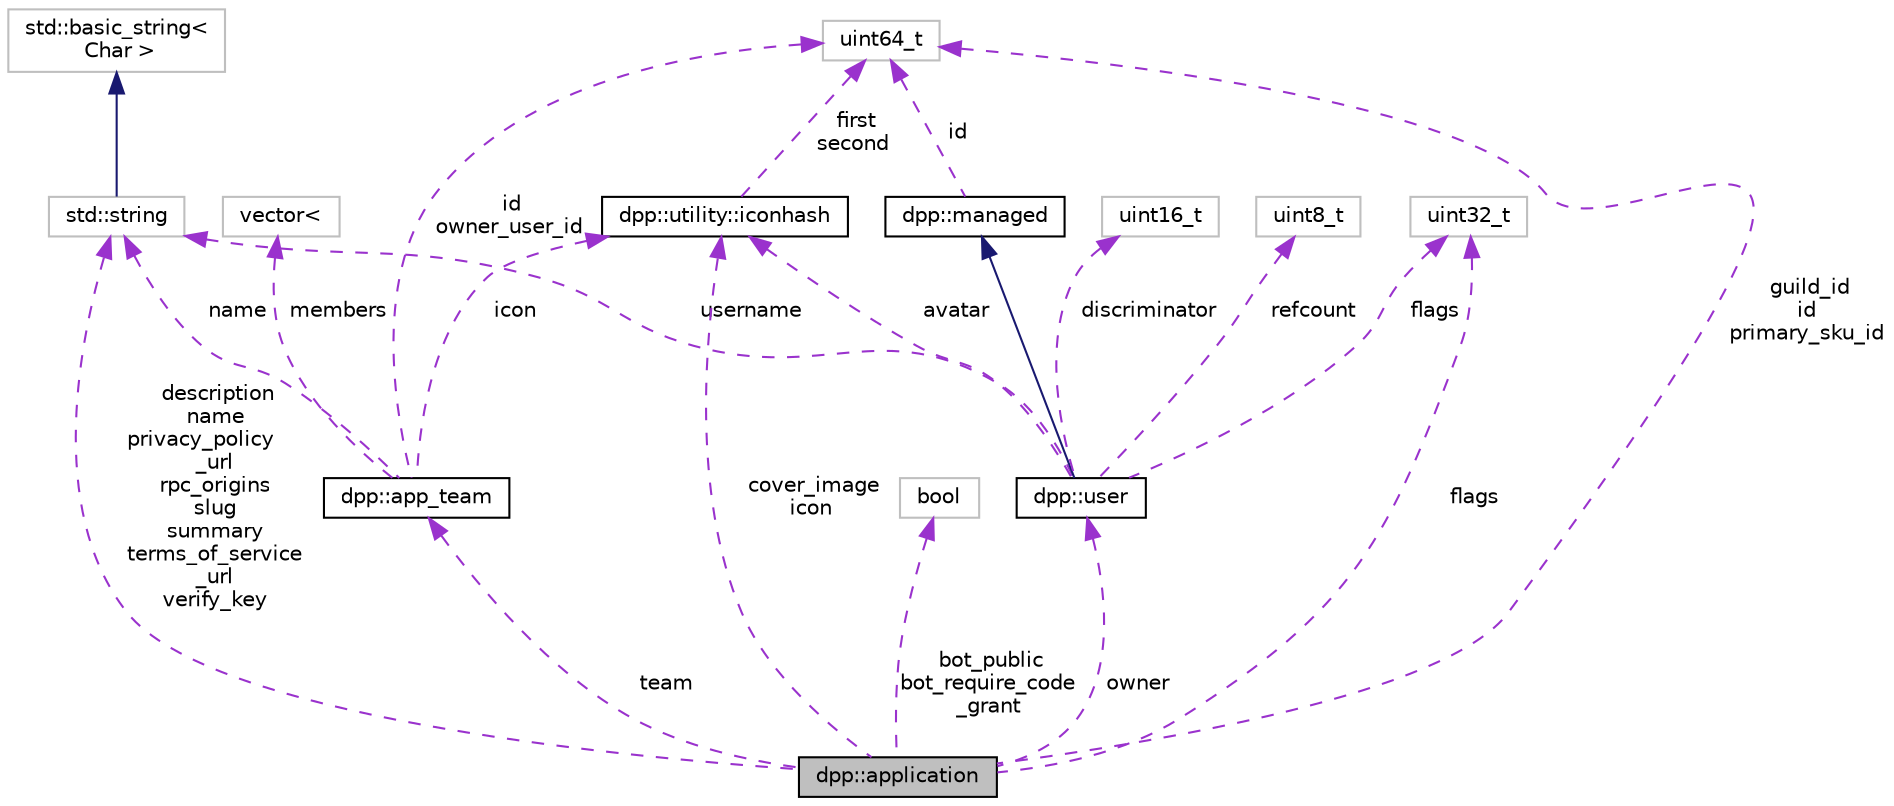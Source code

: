 digraph "dpp::application"
{
 // INTERACTIVE_SVG=YES
 // LATEX_PDF_SIZE
  bgcolor="transparent";
  edge [fontname="Helvetica",fontsize="10",labelfontname="Helvetica",labelfontsize="10"];
  node [fontname="Helvetica",fontsize="10",shape=record];
  Node1 [label="dpp::application",height=0.2,width=0.4,color="black", fillcolor="grey75", style="filled", fontcolor="black",tooltip="The application class represents details of a bot application."];
  Node2 -> Node1 [dir="back",color="darkorchid3",fontsize="10",style="dashed",label=" guild_id\nid\nprimary_sku_id" ,fontname="Helvetica"];
  Node2 [label="uint64_t",height=0.2,width=0.4,color="grey75",tooltip=" "];
  Node3 -> Node1 [dir="back",color="darkorchid3",fontsize="10",style="dashed",label=" description\nname\nprivacy_policy\l_url\nrpc_origins\nslug\nsummary\nterms_of_service\l_url\nverify_key" ,fontname="Helvetica"];
  Node3 [label="std::string",height=0.2,width=0.4,color="grey75",tooltip=" "];
  Node4 -> Node3 [dir="back",color="midnightblue",fontsize="10",style="solid",fontname="Helvetica"];
  Node4 [label="std::basic_string\<\l Char \>",height=0.2,width=0.4,color="grey75",tooltip=" "];
  Node5 -> Node1 [dir="back",color="darkorchid3",fontsize="10",style="dashed",label=" cover_image\nicon" ,fontname="Helvetica"];
  Node5 [label="dpp::utility::iconhash",height=0.2,width=0.4,color="black",URL="$structdpp_1_1utility_1_1iconhash.html",tooltip="Store a 128 bit icon hash (profile picture, server icon etc) as a 128 bit binary value made of two ui..."];
  Node2 -> Node5 [dir="back",color="darkorchid3",fontsize="10",style="dashed",label=" first\nsecond" ,fontname="Helvetica"];
  Node6 -> Node1 [dir="back",color="darkorchid3",fontsize="10",style="dashed",label=" bot_public\nbot_require_code\l_grant" ,fontname="Helvetica"];
  Node6 [label="bool",height=0.2,width=0.4,color="grey75",tooltip=" "];
  Node7 -> Node1 [dir="back",color="darkorchid3",fontsize="10",style="dashed",label=" owner" ,fontname="Helvetica"];
  Node7 [label="dpp::user",height=0.2,width=0.4,color="black",URL="$classdpp_1_1user.html",tooltip="Represents a user on discord. May or may not be a member of a dpp::guild."];
  Node8 -> Node7 [dir="back",color="midnightblue",fontsize="10",style="solid",fontname="Helvetica"];
  Node8 [label="dpp::managed",height=0.2,width=0.4,color="black",URL="$classdpp_1_1managed.html",tooltip="The managed class is the base class for various types that can be stored in a cache that are identifi..."];
  Node2 -> Node8 [dir="back",color="darkorchid3",fontsize="10",style="dashed",label=" id" ,fontname="Helvetica"];
  Node3 -> Node7 [dir="back",color="darkorchid3",fontsize="10",style="dashed",label=" username" ,fontname="Helvetica"];
  Node9 -> Node7 [dir="back",color="darkorchid3",fontsize="10",style="dashed",label=" discriminator" ,fontname="Helvetica"];
  Node9 [label="uint16_t",height=0.2,width=0.4,color="grey75",tooltip=" "];
  Node5 -> Node7 [dir="back",color="darkorchid3",fontsize="10",style="dashed",label=" avatar" ,fontname="Helvetica"];
  Node10 -> Node7 [dir="back",color="darkorchid3",fontsize="10",style="dashed",label=" flags" ,fontname="Helvetica"];
  Node10 [label="uint32_t",height=0.2,width=0.4,color="grey75",tooltip=" "];
  Node11 -> Node7 [dir="back",color="darkorchid3",fontsize="10",style="dashed",label=" refcount" ,fontname="Helvetica"];
  Node11 [label="uint8_t",height=0.2,width=0.4,color="grey75",tooltip=" "];
  Node12 -> Node1 [dir="back",color="darkorchid3",fontsize="10",style="dashed",label=" team" ,fontname="Helvetica"];
  Node12 [label="dpp::app_team",height=0.2,width=0.4,color="black",URL="$classdpp_1_1app__team.html",tooltip="Represents a team of users who maintain a bot/application."];
  Node5 -> Node12 [dir="back",color="darkorchid3",fontsize="10",style="dashed",label=" icon" ,fontname="Helvetica"];
  Node2 -> Node12 [dir="back",color="darkorchid3",fontsize="10",style="dashed",label=" id\nowner_user_id" ,fontname="Helvetica"];
  Node13 -> Node12 [dir="back",color="darkorchid3",fontsize="10",style="dashed",label=" members" ,fontname="Helvetica"];
  Node13 [label="vector\<",height=0.2,width=0.4,color="grey75",tooltip=" "];
  Node3 -> Node12 [dir="back",color="darkorchid3",fontsize="10",style="dashed",label=" name" ,fontname="Helvetica"];
  Node10 -> Node1 [dir="back",color="darkorchid3",fontsize="10",style="dashed",label=" flags" ,fontname="Helvetica"];
}
